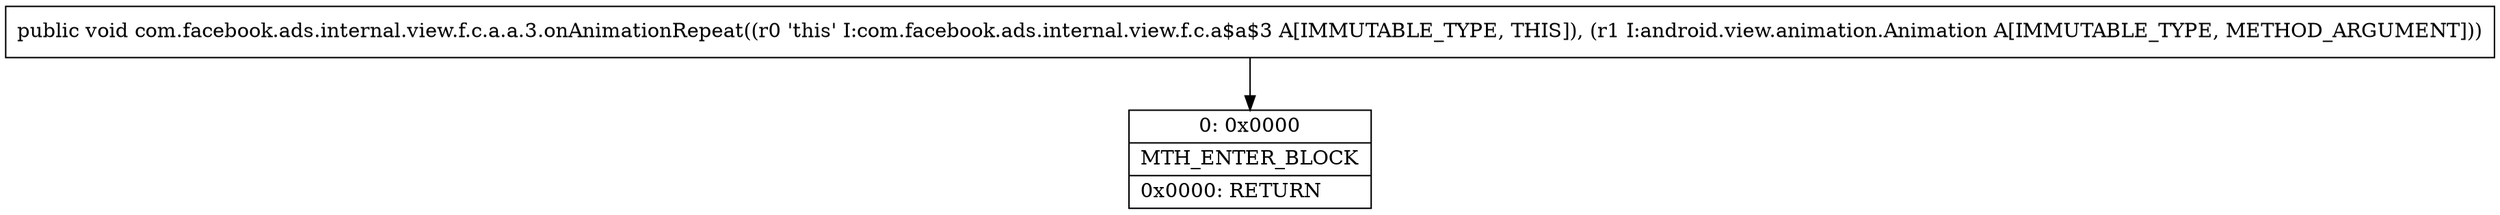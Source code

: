 digraph "CFG forcom.facebook.ads.internal.view.f.c.a.a.3.onAnimationRepeat(Landroid\/view\/animation\/Animation;)V" {
Node_0 [shape=record,label="{0\:\ 0x0000|MTH_ENTER_BLOCK\l|0x0000: RETURN   \l}"];
MethodNode[shape=record,label="{public void com.facebook.ads.internal.view.f.c.a.a.3.onAnimationRepeat((r0 'this' I:com.facebook.ads.internal.view.f.c.a$a$3 A[IMMUTABLE_TYPE, THIS]), (r1 I:android.view.animation.Animation A[IMMUTABLE_TYPE, METHOD_ARGUMENT])) }"];
MethodNode -> Node_0;
}

